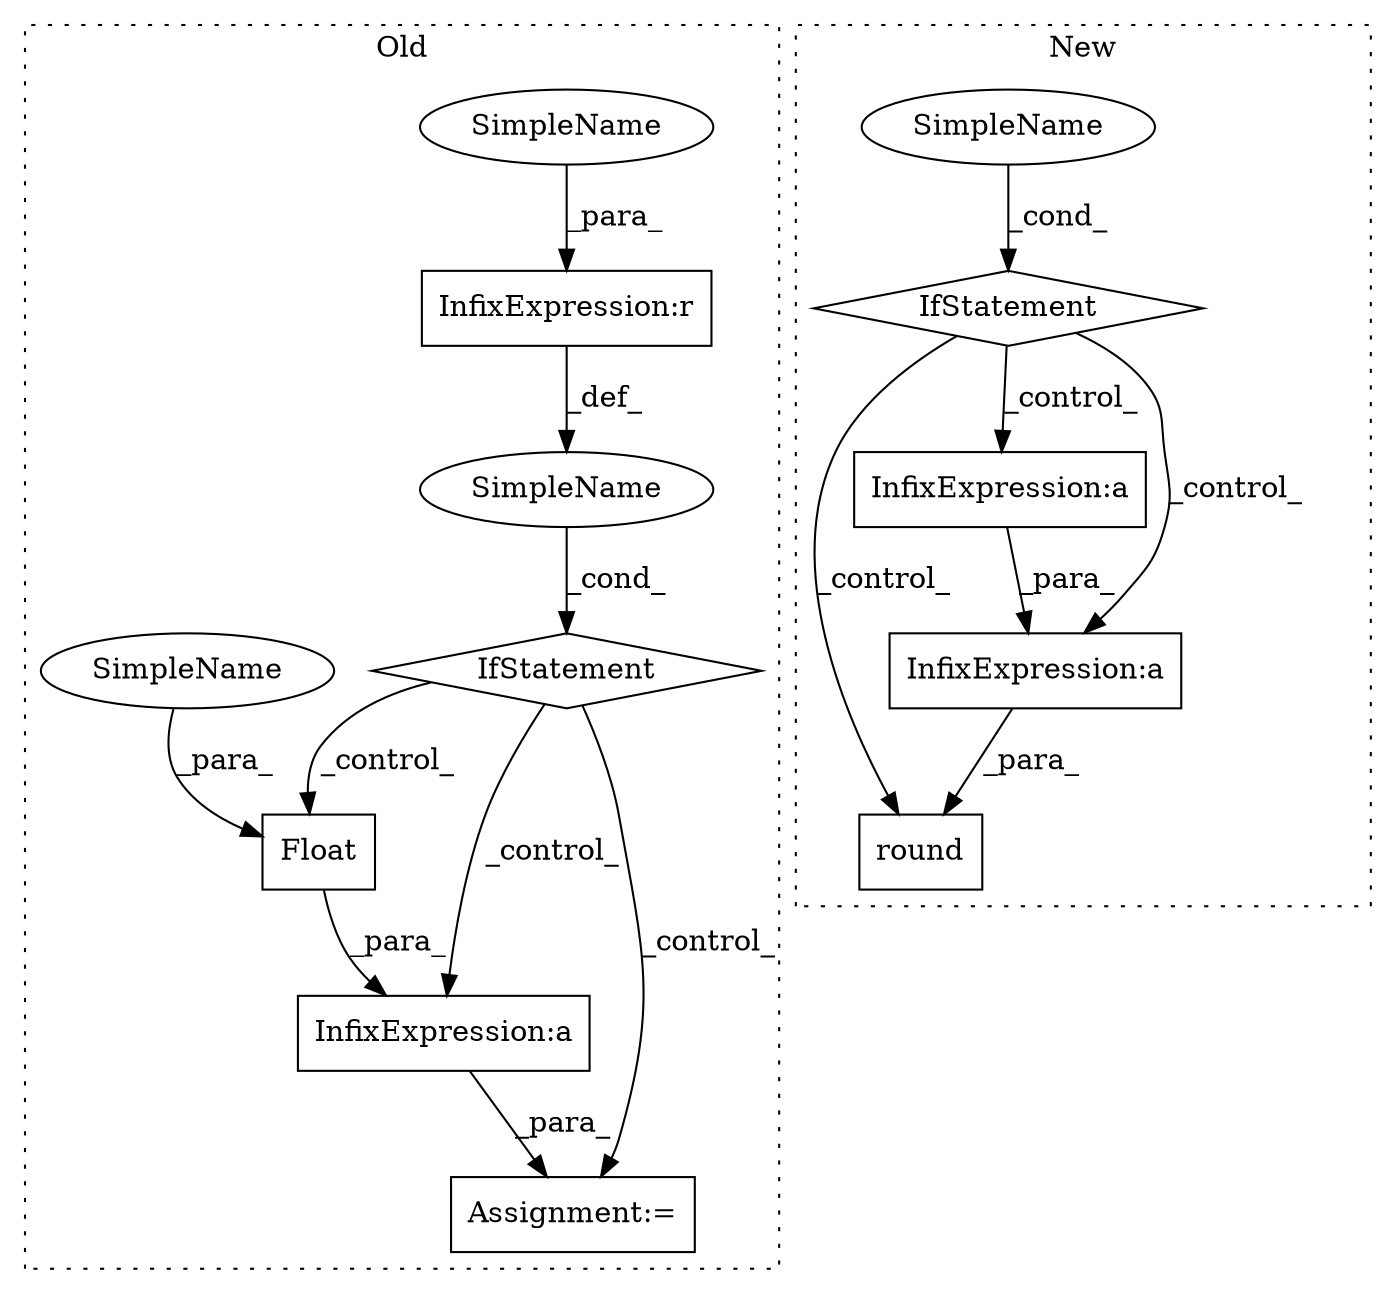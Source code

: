 digraph G {
subgraph cluster0 {
1 [label="Float" a="32" s="798,809" l="6,1" shape="box"];
5 [label="IfStatement" a="25" s="689,715" l="4,2" shape="diamond"];
6 [label="InfixExpression:a" a="27" s="810" l="3" shape="box"];
7 [label="SimpleName" a="42" s="" l="" shape="ellipse"];
8 [label="InfixExpression:r" a="27" s="698" l="4" shape="box"];
11 [label="Assignment:=" a="7" s="790" l="1" shape="box"];
12 [label="SimpleName" a="42" s="804" l="5" shape="ellipse"];
13 [label="SimpleName" a="42" s="693" l="5" shape="ellipse"];
label = "Old";
style="dotted";
}
subgraph cluster1 {
2 [label="round" a="32" s="788,814" l="6,1" shape="box"];
3 [label="IfStatement" a="25" s="785" l="3" shape="diamond"];
4 [label="SimpleName" a="42" s="" l="" shape="ellipse"];
9 [label="InfixExpression:a" a="27" s="800" l="3" shape="box"];
10 [label="InfixExpression:a" a="27" s="806" l="3" shape="box"];
label = "New";
style="dotted";
}
1 -> 6 [label="_para_"];
3 -> 10 [label="_control_"];
3 -> 9 [label="_control_"];
3 -> 2 [label="_control_"];
4 -> 3 [label="_cond_"];
5 -> 11 [label="_control_"];
5 -> 1 [label="_control_"];
5 -> 6 [label="_control_"];
6 -> 11 [label="_para_"];
7 -> 5 [label="_cond_"];
8 -> 7 [label="_def_"];
9 -> 10 [label="_para_"];
10 -> 2 [label="_para_"];
12 -> 1 [label="_para_"];
13 -> 8 [label="_para_"];
}
